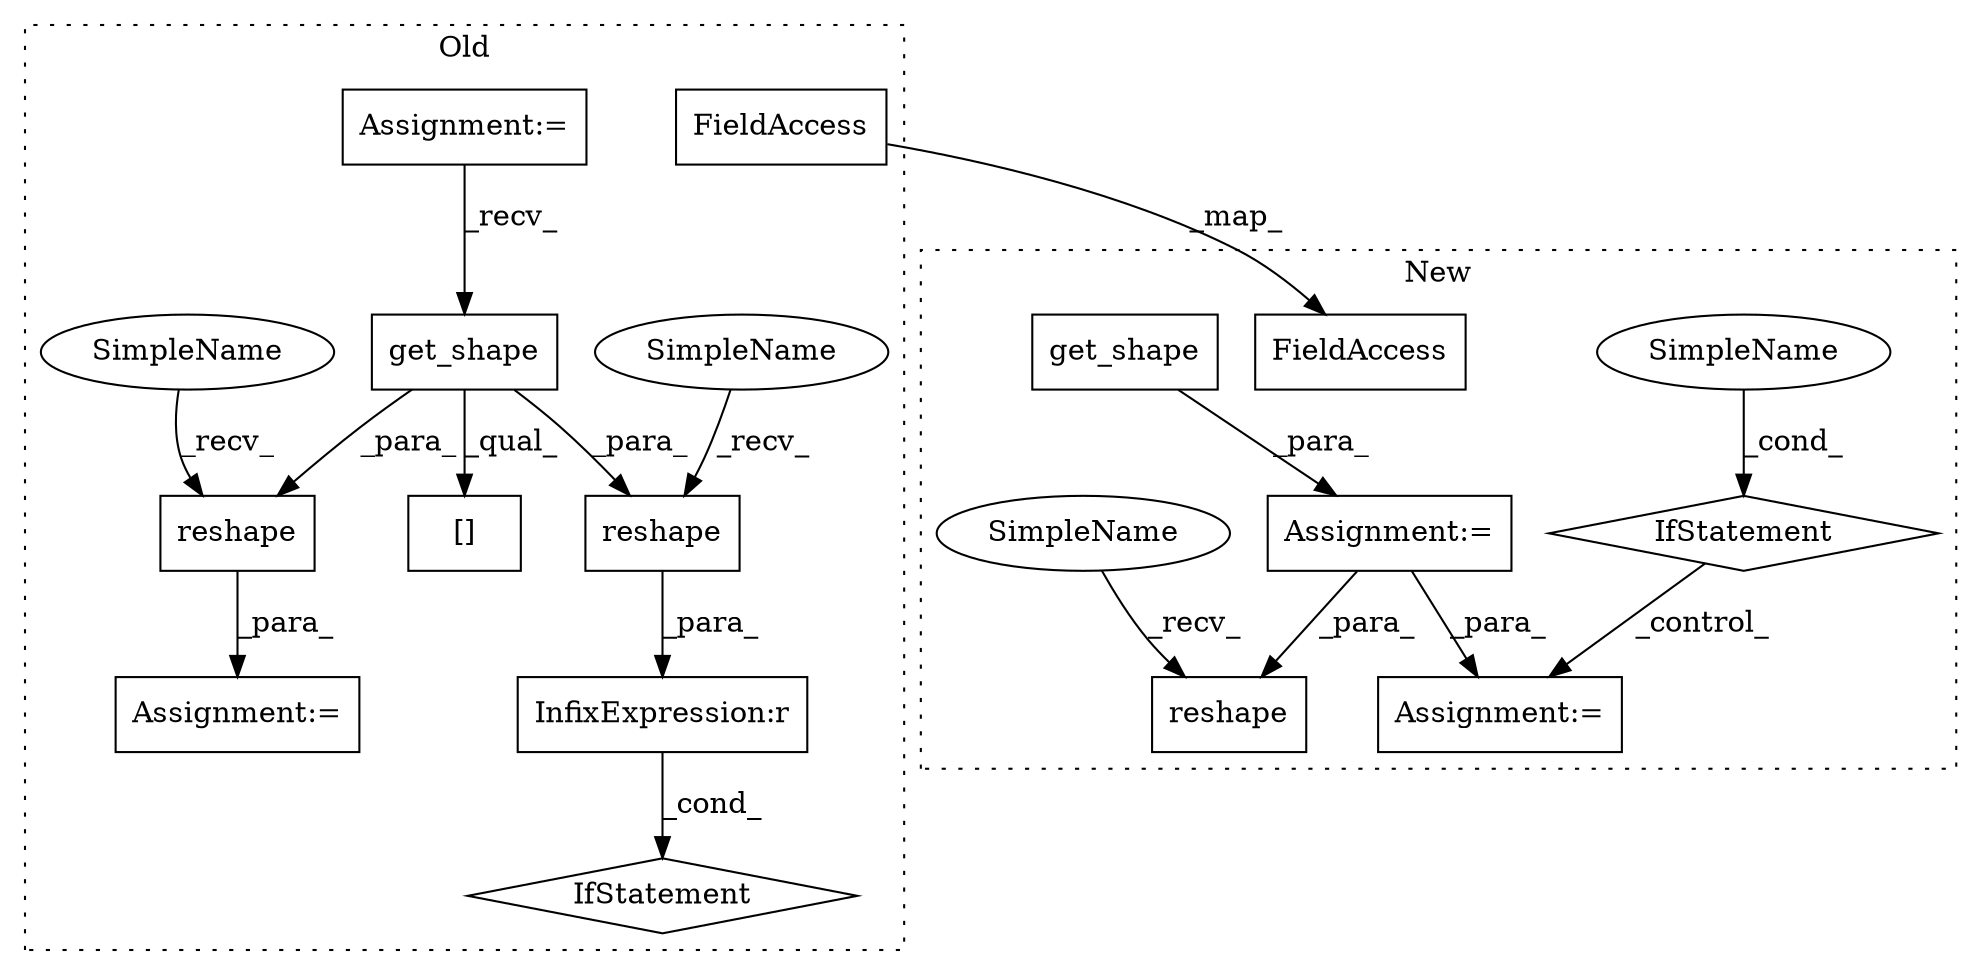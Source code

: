 digraph G {
subgraph cluster0 {
1 [label="get_shape" a="32" s="1697" l="11" shape="box"];
3 [label="Assignment:=" a="7" s="1737" l="1" shape="box"];
6 [label="Assignment:=" a="7" s="1521" l="12" shape="box"];
7 [label="[]" a="2" s="1684,1710" l="25,1" shape="box"];
9 [label="IfStatement" a="25" s="2638" l="3" shape="diamond"];
11 [label="reshape" a="32" s="1749,1794" l="8,1" shape="box"];
12 [label="reshape" a="32" s="1859,1902" l="8,1" shape="box"];
14 [label="FieldAccess" a="22" s="2473" l="13" shape="box"];
16 [label="InfixExpression:r" a="27" s="2629" l="4" shape="box"];
18 [label="SimpleName" a="42" s="1848" l="10" shape="ellipse"];
19 [label="SimpleName" a="42" s="1738" l="10" shape="ellipse"];
label = "Old";
style="dotted";
}
subgraph cluster1 {
2 [label="IfStatement" a="25" s="2667,2689" l="4,2" shape="diamond"];
4 [label="Assignment:=" a="7" s="2713" l="1" shape="box"];
5 [label="SimpleName" a="42" s="" l="" shape="ellipse"];
8 [label="Assignment:=" a="7" s="2336" l="1" shape="box"];
10 [label="reshape" a="32" s="2476,2513" l="8,1" shape="box"];
13 [label="FieldAccess" a="22" s="2270" l="13" shape="box"];
15 [label="get_shape" a="32" s="2344" l="11" shape="box"];
17 [label="SimpleName" a="42" s="2465" l="10" shape="ellipse"];
label = "New";
style="dotted";
}
1 -> 12 [label="_para_"];
1 -> 11 [label="_para_"];
1 -> 7 [label="_qual_"];
2 -> 4 [label="_control_"];
5 -> 2 [label="_cond_"];
6 -> 1 [label="_recv_"];
8 -> 10 [label="_para_"];
8 -> 4 [label="_para_"];
11 -> 3 [label="_para_"];
12 -> 16 [label="_para_"];
14 -> 13 [label="_map_"];
15 -> 8 [label="_para_"];
16 -> 9 [label="_cond_"];
17 -> 10 [label="_recv_"];
18 -> 12 [label="_recv_"];
19 -> 11 [label="_recv_"];
}